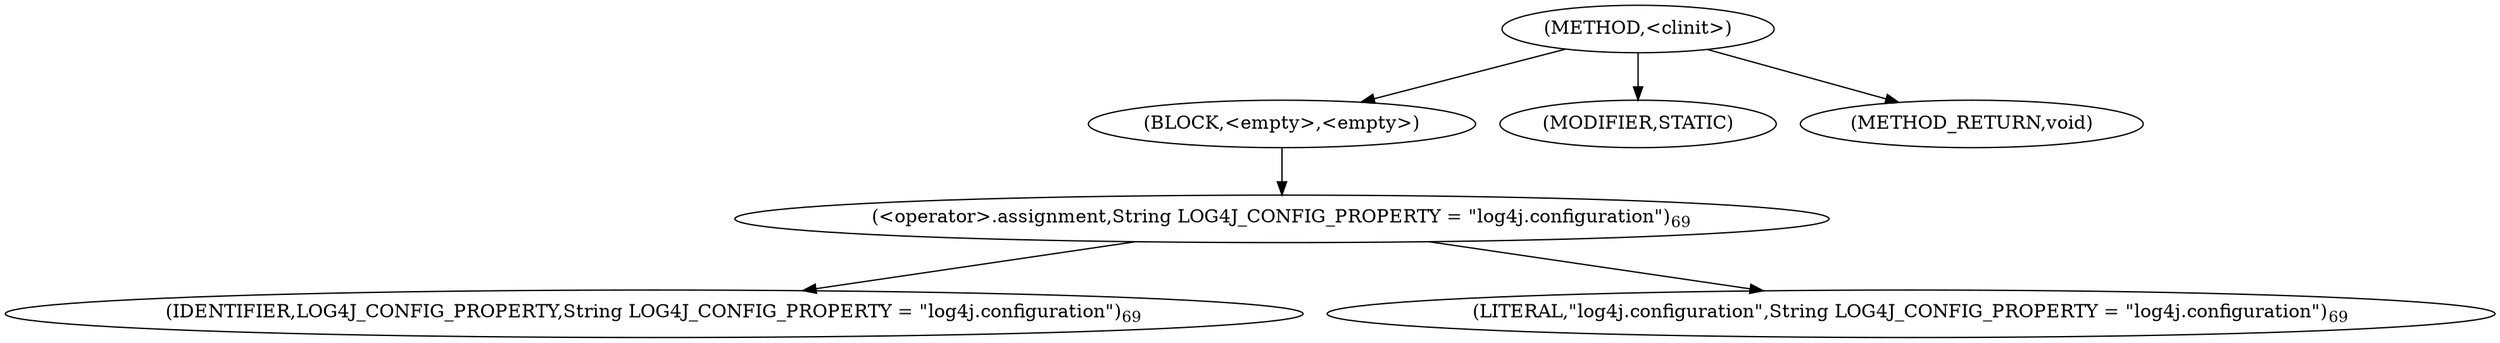 digraph "&lt;clinit&gt;" {  
"399" [label = <(METHOD,&lt;clinit&gt;)> ]
"400" [label = <(BLOCK,&lt;empty&gt;,&lt;empty&gt;)> ]
"401" [label = <(&lt;operator&gt;.assignment,String LOG4J_CONFIG_PROPERTY = &quot;log4j.configuration&quot;)<SUB>69</SUB>> ]
"402" [label = <(IDENTIFIER,LOG4J_CONFIG_PROPERTY,String LOG4J_CONFIG_PROPERTY = &quot;log4j.configuration&quot;)<SUB>69</SUB>> ]
"403" [label = <(LITERAL,&quot;log4j.configuration&quot;,String LOG4J_CONFIG_PROPERTY = &quot;log4j.configuration&quot;)<SUB>69</SUB>> ]
"404" [label = <(MODIFIER,STATIC)> ]
"405" [label = <(METHOD_RETURN,void)> ]
  "399" -> "400" 
  "399" -> "404" 
  "399" -> "405" 
  "400" -> "401" 
  "401" -> "402" 
  "401" -> "403" 
}
